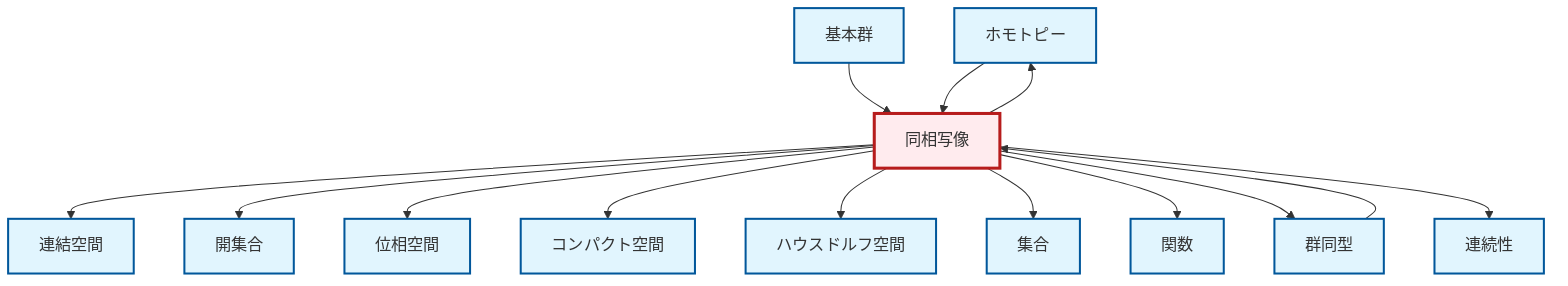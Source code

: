 graph TD
    classDef definition fill:#e1f5fe,stroke:#01579b,stroke-width:2px
    classDef theorem fill:#f3e5f5,stroke:#4a148c,stroke-width:2px
    classDef axiom fill:#fff3e0,stroke:#e65100,stroke-width:2px
    classDef example fill:#e8f5e9,stroke:#1b5e20,stroke-width:2px
    classDef current fill:#ffebee,stroke:#b71c1c,stroke-width:3px
    def-homotopy["ホモトピー"]:::definition
    def-continuity["連続性"]:::definition
    def-topological-space["位相空間"]:::definition
    def-connected["連結空間"]:::definition
    def-open-set["開集合"]:::definition
    def-set["集合"]:::definition
    def-function["関数"]:::definition
    def-compact["コンパクト空間"]:::definition
    def-hausdorff["ハウスドルフ空間"]:::definition
    def-isomorphism["群同型"]:::definition
    def-homeomorphism["同相写像"]:::definition
    def-fundamental-group["基本群"]:::definition
    def-homeomorphism --> def-connected
    def-homeomorphism --> def-open-set
    def-homeomorphism --> def-topological-space
    def-fundamental-group --> def-homeomorphism
    def-homeomorphism --> def-compact
    def-homeomorphism --> def-hausdorff
    def-homeomorphism --> def-set
    def-isomorphism --> def-homeomorphism
    def-homeomorphism --> def-function
    def-homeomorphism --> def-isomorphism
    def-homeomorphism --> def-continuity
    def-homotopy --> def-homeomorphism
    def-homeomorphism --> def-homotopy
    class def-homeomorphism current